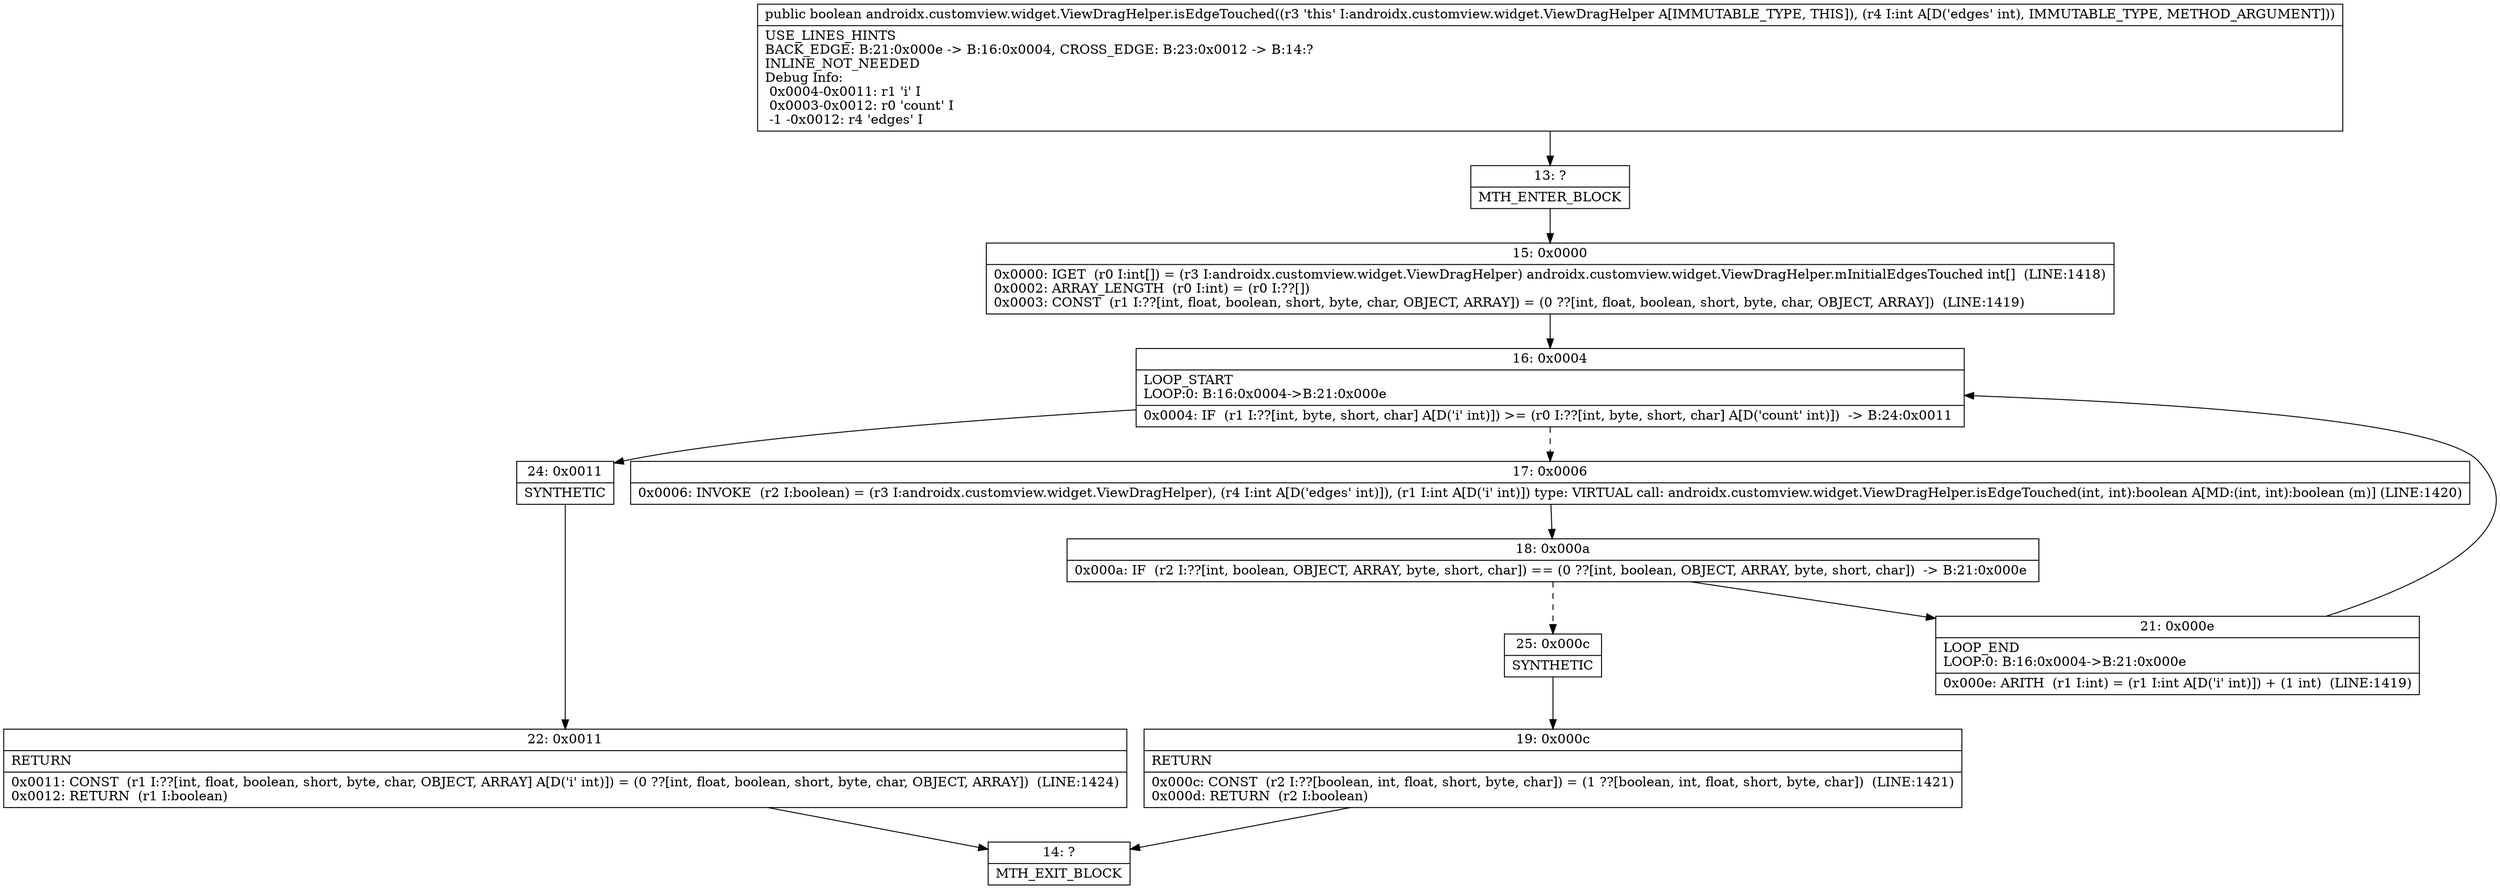 digraph "CFG forandroidx.customview.widget.ViewDragHelper.isEdgeTouched(I)Z" {
Node_13 [shape=record,label="{13\:\ ?|MTH_ENTER_BLOCK\l}"];
Node_15 [shape=record,label="{15\:\ 0x0000|0x0000: IGET  (r0 I:int[]) = (r3 I:androidx.customview.widget.ViewDragHelper) androidx.customview.widget.ViewDragHelper.mInitialEdgesTouched int[]  (LINE:1418)\l0x0002: ARRAY_LENGTH  (r0 I:int) = (r0 I:??[]) \l0x0003: CONST  (r1 I:??[int, float, boolean, short, byte, char, OBJECT, ARRAY]) = (0 ??[int, float, boolean, short, byte, char, OBJECT, ARRAY])  (LINE:1419)\l}"];
Node_16 [shape=record,label="{16\:\ 0x0004|LOOP_START\lLOOP:0: B:16:0x0004\-\>B:21:0x000e\l|0x0004: IF  (r1 I:??[int, byte, short, char] A[D('i' int)]) \>= (r0 I:??[int, byte, short, char] A[D('count' int)])  \-\> B:24:0x0011 \l}"];
Node_17 [shape=record,label="{17\:\ 0x0006|0x0006: INVOKE  (r2 I:boolean) = (r3 I:androidx.customview.widget.ViewDragHelper), (r4 I:int A[D('edges' int)]), (r1 I:int A[D('i' int)]) type: VIRTUAL call: androidx.customview.widget.ViewDragHelper.isEdgeTouched(int, int):boolean A[MD:(int, int):boolean (m)] (LINE:1420)\l}"];
Node_18 [shape=record,label="{18\:\ 0x000a|0x000a: IF  (r2 I:??[int, boolean, OBJECT, ARRAY, byte, short, char]) == (0 ??[int, boolean, OBJECT, ARRAY, byte, short, char])  \-\> B:21:0x000e \l}"];
Node_21 [shape=record,label="{21\:\ 0x000e|LOOP_END\lLOOP:0: B:16:0x0004\-\>B:21:0x000e\l|0x000e: ARITH  (r1 I:int) = (r1 I:int A[D('i' int)]) + (1 int)  (LINE:1419)\l}"];
Node_25 [shape=record,label="{25\:\ 0x000c|SYNTHETIC\l}"];
Node_19 [shape=record,label="{19\:\ 0x000c|RETURN\l|0x000c: CONST  (r2 I:??[boolean, int, float, short, byte, char]) = (1 ??[boolean, int, float, short, byte, char])  (LINE:1421)\l0x000d: RETURN  (r2 I:boolean) \l}"];
Node_14 [shape=record,label="{14\:\ ?|MTH_EXIT_BLOCK\l}"];
Node_24 [shape=record,label="{24\:\ 0x0011|SYNTHETIC\l}"];
Node_22 [shape=record,label="{22\:\ 0x0011|RETURN\l|0x0011: CONST  (r1 I:??[int, float, boolean, short, byte, char, OBJECT, ARRAY] A[D('i' int)]) = (0 ??[int, float, boolean, short, byte, char, OBJECT, ARRAY])  (LINE:1424)\l0x0012: RETURN  (r1 I:boolean) \l}"];
MethodNode[shape=record,label="{public boolean androidx.customview.widget.ViewDragHelper.isEdgeTouched((r3 'this' I:androidx.customview.widget.ViewDragHelper A[IMMUTABLE_TYPE, THIS]), (r4 I:int A[D('edges' int), IMMUTABLE_TYPE, METHOD_ARGUMENT]))  | USE_LINES_HINTS\lBACK_EDGE: B:21:0x000e \-\> B:16:0x0004, CROSS_EDGE: B:23:0x0012 \-\> B:14:?\lINLINE_NOT_NEEDED\lDebug Info:\l  0x0004\-0x0011: r1 'i' I\l  0x0003\-0x0012: r0 'count' I\l  \-1 \-0x0012: r4 'edges' I\l}"];
MethodNode -> Node_13;Node_13 -> Node_15;
Node_15 -> Node_16;
Node_16 -> Node_17[style=dashed];
Node_16 -> Node_24;
Node_17 -> Node_18;
Node_18 -> Node_21;
Node_18 -> Node_25[style=dashed];
Node_21 -> Node_16;
Node_25 -> Node_19;
Node_19 -> Node_14;
Node_24 -> Node_22;
Node_22 -> Node_14;
}

